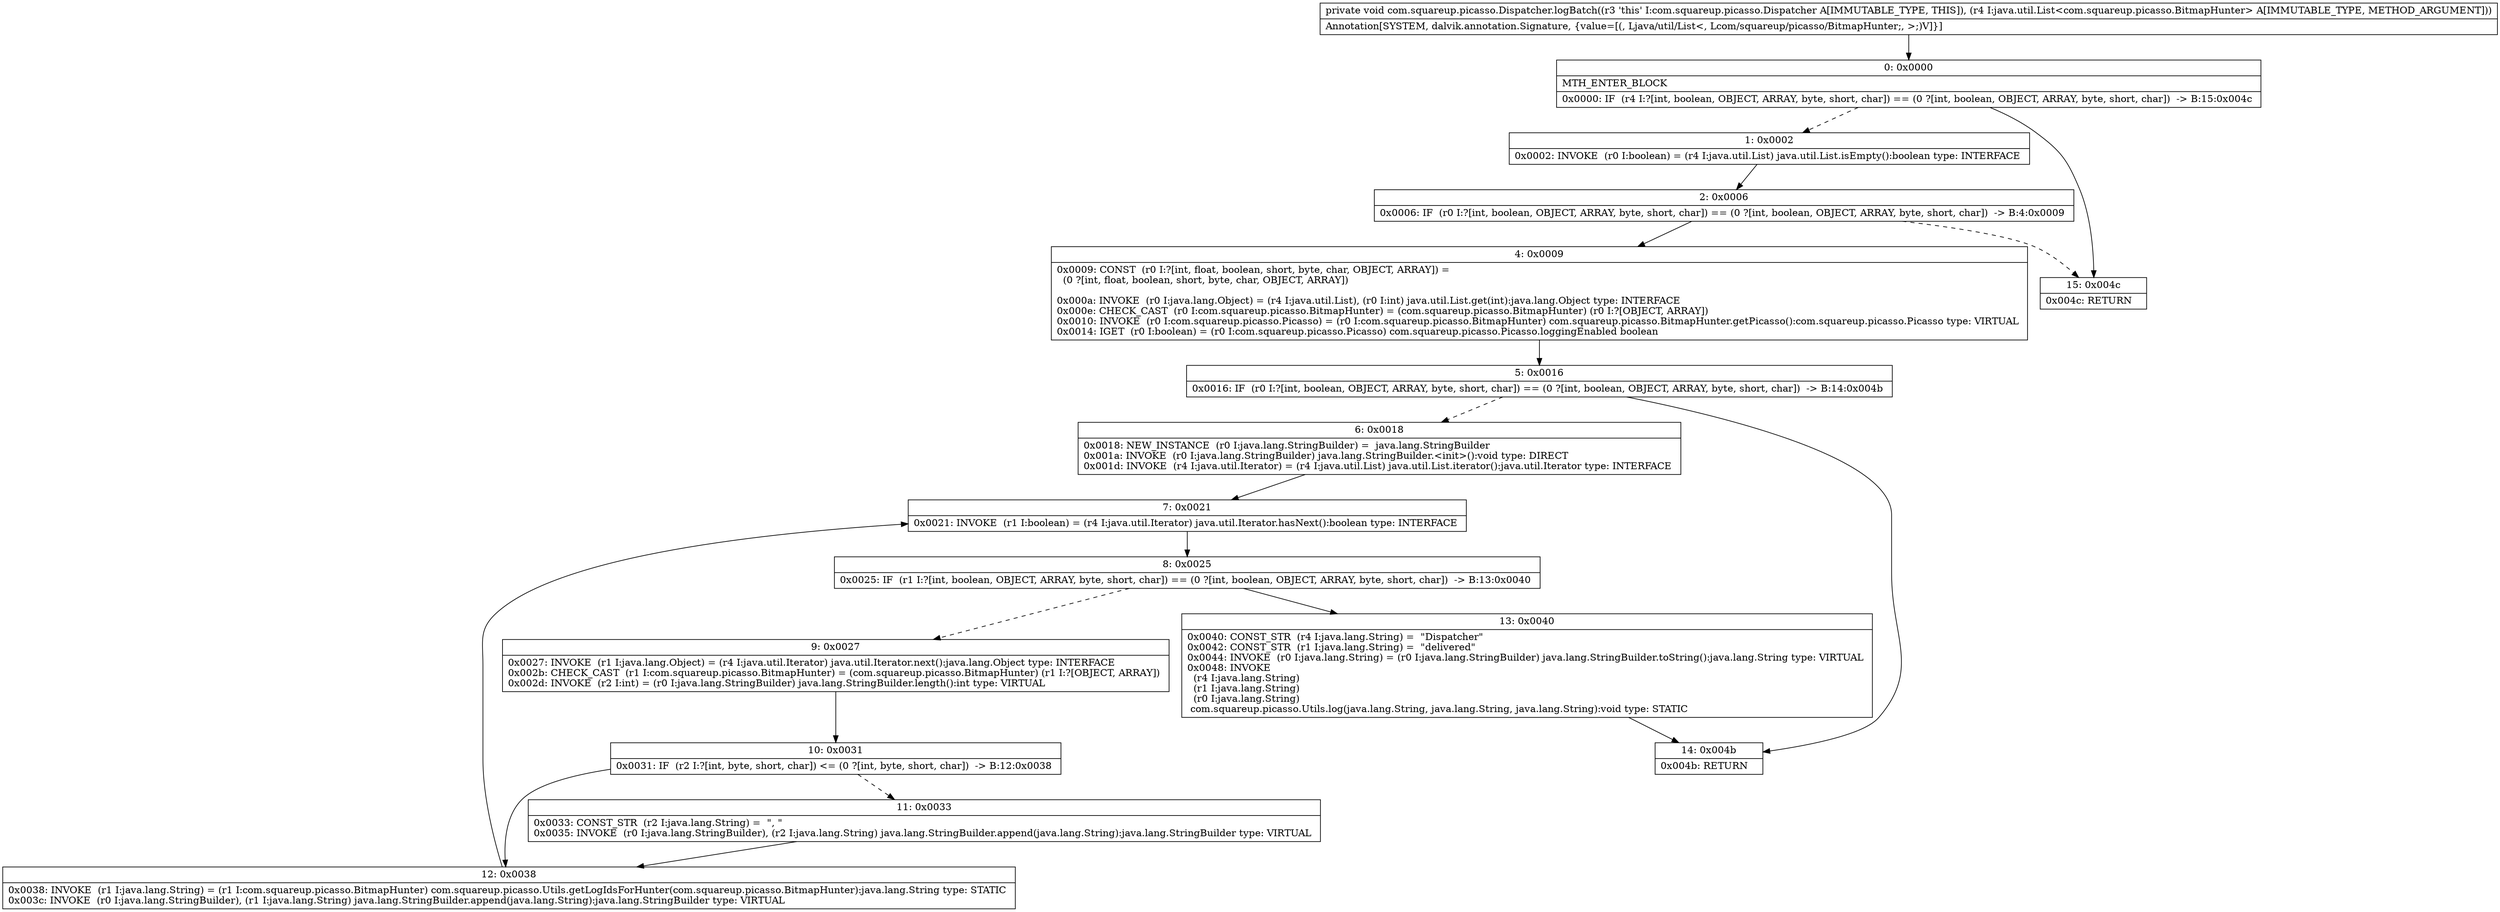 digraph "CFG forcom.squareup.picasso.Dispatcher.logBatch(Ljava\/util\/List;)V" {
Node_0 [shape=record,label="{0\:\ 0x0000|MTH_ENTER_BLOCK\l|0x0000: IF  (r4 I:?[int, boolean, OBJECT, ARRAY, byte, short, char]) == (0 ?[int, boolean, OBJECT, ARRAY, byte, short, char])  \-\> B:15:0x004c \l}"];
Node_1 [shape=record,label="{1\:\ 0x0002|0x0002: INVOKE  (r0 I:boolean) = (r4 I:java.util.List) java.util.List.isEmpty():boolean type: INTERFACE \l}"];
Node_2 [shape=record,label="{2\:\ 0x0006|0x0006: IF  (r0 I:?[int, boolean, OBJECT, ARRAY, byte, short, char]) == (0 ?[int, boolean, OBJECT, ARRAY, byte, short, char])  \-\> B:4:0x0009 \l}"];
Node_4 [shape=record,label="{4\:\ 0x0009|0x0009: CONST  (r0 I:?[int, float, boolean, short, byte, char, OBJECT, ARRAY]) = \l  (0 ?[int, float, boolean, short, byte, char, OBJECT, ARRAY])\l \l0x000a: INVOKE  (r0 I:java.lang.Object) = (r4 I:java.util.List), (r0 I:int) java.util.List.get(int):java.lang.Object type: INTERFACE \l0x000e: CHECK_CAST  (r0 I:com.squareup.picasso.BitmapHunter) = (com.squareup.picasso.BitmapHunter) (r0 I:?[OBJECT, ARRAY]) \l0x0010: INVOKE  (r0 I:com.squareup.picasso.Picasso) = (r0 I:com.squareup.picasso.BitmapHunter) com.squareup.picasso.BitmapHunter.getPicasso():com.squareup.picasso.Picasso type: VIRTUAL \l0x0014: IGET  (r0 I:boolean) = (r0 I:com.squareup.picasso.Picasso) com.squareup.picasso.Picasso.loggingEnabled boolean \l}"];
Node_5 [shape=record,label="{5\:\ 0x0016|0x0016: IF  (r0 I:?[int, boolean, OBJECT, ARRAY, byte, short, char]) == (0 ?[int, boolean, OBJECT, ARRAY, byte, short, char])  \-\> B:14:0x004b \l}"];
Node_6 [shape=record,label="{6\:\ 0x0018|0x0018: NEW_INSTANCE  (r0 I:java.lang.StringBuilder) =  java.lang.StringBuilder \l0x001a: INVOKE  (r0 I:java.lang.StringBuilder) java.lang.StringBuilder.\<init\>():void type: DIRECT \l0x001d: INVOKE  (r4 I:java.util.Iterator) = (r4 I:java.util.List) java.util.List.iterator():java.util.Iterator type: INTERFACE \l}"];
Node_7 [shape=record,label="{7\:\ 0x0021|0x0021: INVOKE  (r1 I:boolean) = (r4 I:java.util.Iterator) java.util.Iterator.hasNext():boolean type: INTERFACE \l}"];
Node_8 [shape=record,label="{8\:\ 0x0025|0x0025: IF  (r1 I:?[int, boolean, OBJECT, ARRAY, byte, short, char]) == (0 ?[int, boolean, OBJECT, ARRAY, byte, short, char])  \-\> B:13:0x0040 \l}"];
Node_9 [shape=record,label="{9\:\ 0x0027|0x0027: INVOKE  (r1 I:java.lang.Object) = (r4 I:java.util.Iterator) java.util.Iterator.next():java.lang.Object type: INTERFACE \l0x002b: CHECK_CAST  (r1 I:com.squareup.picasso.BitmapHunter) = (com.squareup.picasso.BitmapHunter) (r1 I:?[OBJECT, ARRAY]) \l0x002d: INVOKE  (r2 I:int) = (r0 I:java.lang.StringBuilder) java.lang.StringBuilder.length():int type: VIRTUAL \l}"];
Node_10 [shape=record,label="{10\:\ 0x0031|0x0031: IF  (r2 I:?[int, byte, short, char]) \<= (0 ?[int, byte, short, char])  \-\> B:12:0x0038 \l}"];
Node_11 [shape=record,label="{11\:\ 0x0033|0x0033: CONST_STR  (r2 I:java.lang.String) =  \", \" \l0x0035: INVOKE  (r0 I:java.lang.StringBuilder), (r2 I:java.lang.String) java.lang.StringBuilder.append(java.lang.String):java.lang.StringBuilder type: VIRTUAL \l}"];
Node_12 [shape=record,label="{12\:\ 0x0038|0x0038: INVOKE  (r1 I:java.lang.String) = (r1 I:com.squareup.picasso.BitmapHunter) com.squareup.picasso.Utils.getLogIdsForHunter(com.squareup.picasso.BitmapHunter):java.lang.String type: STATIC \l0x003c: INVOKE  (r0 I:java.lang.StringBuilder), (r1 I:java.lang.String) java.lang.StringBuilder.append(java.lang.String):java.lang.StringBuilder type: VIRTUAL \l}"];
Node_13 [shape=record,label="{13\:\ 0x0040|0x0040: CONST_STR  (r4 I:java.lang.String) =  \"Dispatcher\" \l0x0042: CONST_STR  (r1 I:java.lang.String) =  \"delivered\" \l0x0044: INVOKE  (r0 I:java.lang.String) = (r0 I:java.lang.StringBuilder) java.lang.StringBuilder.toString():java.lang.String type: VIRTUAL \l0x0048: INVOKE  \l  (r4 I:java.lang.String)\l  (r1 I:java.lang.String)\l  (r0 I:java.lang.String)\l com.squareup.picasso.Utils.log(java.lang.String, java.lang.String, java.lang.String):void type: STATIC \l}"];
Node_14 [shape=record,label="{14\:\ 0x004b|0x004b: RETURN   \l}"];
Node_15 [shape=record,label="{15\:\ 0x004c|0x004c: RETURN   \l}"];
MethodNode[shape=record,label="{private void com.squareup.picasso.Dispatcher.logBatch((r3 'this' I:com.squareup.picasso.Dispatcher A[IMMUTABLE_TYPE, THIS]), (r4 I:java.util.List\<com.squareup.picasso.BitmapHunter\> A[IMMUTABLE_TYPE, METHOD_ARGUMENT]))  | Annotation[SYSTEM, dalvik.annotation.Signature, \{value=[(, Ljava\/util\/List\<, Lcom\/squareup\/picasso\/BitmapHunter;, \>;)V]\}]\l}"];
MethodNode -> Node_0;
Node_0 -> Node_1[style=dashed];
Node_0 -> Node_15;
Node_1 -> Node_2;
Node_2 -> Node_4;
Node_2 -> Node_15[style=dashed];
Node_4 -> Node_5;
Node_5 -> Node_6[style=dashed];
Node_5 -> Node_14;
Node_6 -> Node_7;
Node_7 -> Node_8;
Node_8 -> Node_9[style=dashed];
Node_8 -> Node_13;
Node_9 -> Node_10;
Node_10 -> Node_11[style=dashed];
Node_10 -> Node_12;
Node_11 -> Node_12;
Node_12 -> Node_7;
Node_13 -> Node_14;
}

